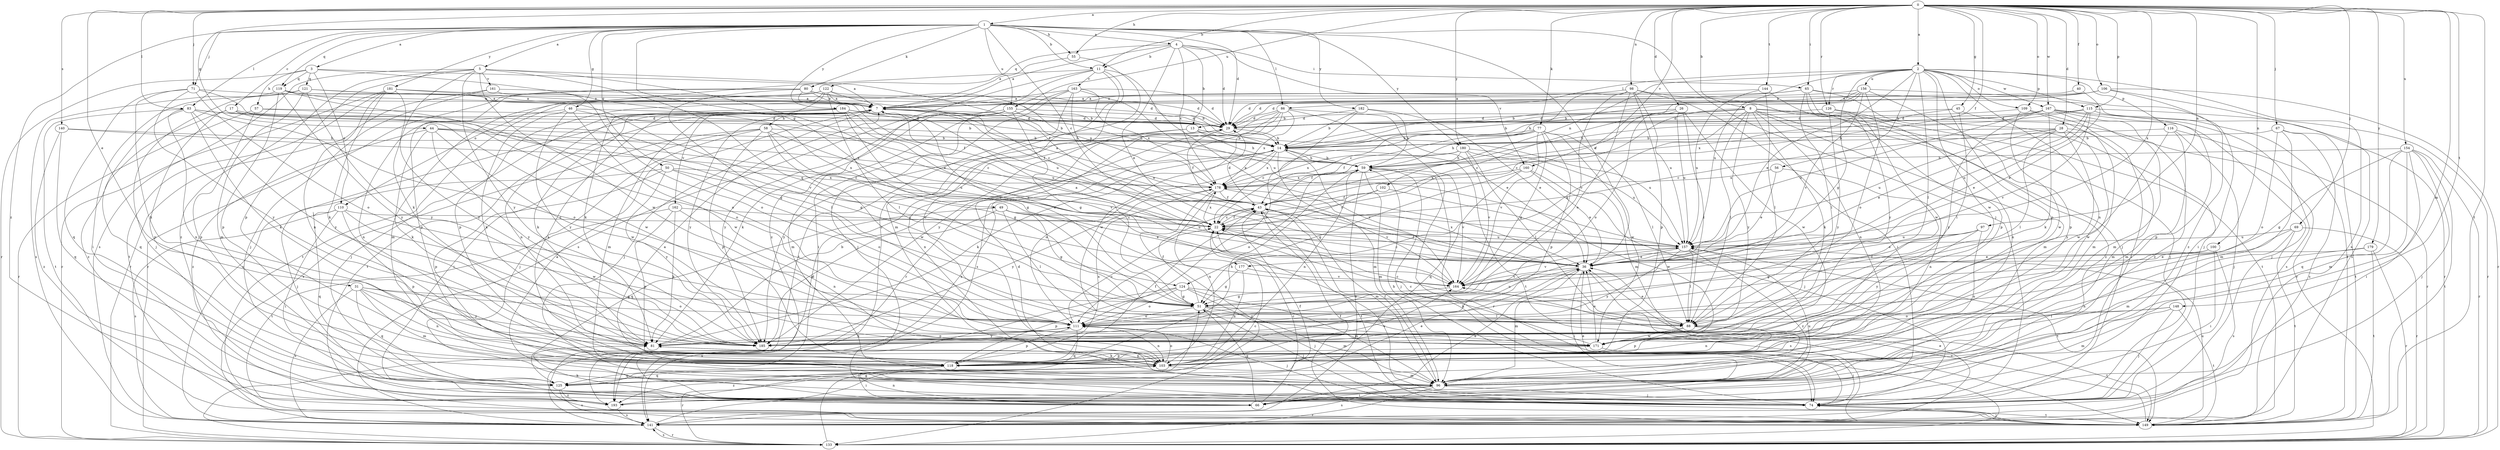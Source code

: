 strict digraph  {
0;
1;
2;
3;
4;
5;
7;
8;
11;
13;
14;
17;
22;
26;
28;
29;
31;
36;
40;
43;
44;
45;
46;
49;
50;
51;
55;
56;
57;
58;
59;
65;
66;
67;
69;
71;
74;
77;
80;
81;
83;
86;
88;
96;
97;
98;
100;
102;
103;
106;
109;
110;
111;
115;
116;
118;
119;
121;
122;
124;
125;
126;
133;
140;
141;
144;
148;
149;
154;
155;
156;
157;
160;
161;
162;
163;
164;
167;
171;
177;
178;
179;
180;
181;
182;
184;
185;
193;
0 -> 1  [label=a];
0 -> 2  [label=a];
0 -> 8  [label=b];
0 -> 11  [label=b];
0 -> 26  [label=d];
0 -> 28  [label=d];
0 -> 31  [label=e];
0 -> 40  [label=f];
0 -> 43  [label=f];
0 -> 44  [label=g];
0 -> 45  [label=g];
0 -> 55  [label=h];
0 -> 65  [label=i];
0 -> 67  [label=j];
0 -> 69  [label=j];
0 -> 71  [label=j];
0 -> 77  [label=k];
0 -> 83  [label=l];
0 -> 96  [label=m];
0 -> 97  [label=n];
0 -> 98  [label=n];
0 -> 100  [label=n];
0 -> 106  [label=o];
0 -> 109  [label=o];
0 -> 115  [label=p];
0 -> 126  [label=r];
0 -> 140  [label=s];
0 -> 144  [label=t];
0 -> 148  [label=t];
0 -> 149  [label=t];
0 -> 154  [label=u];
0 -> 155  [label=u];
0 -> 160  [label=v];
0 -> 167  [label=w];
0 -> 177  [label=x];
0 -> 179  [label=y];
0 -> 180  [label=y];
1 -> 3  [label=a];
1 -> 4  [label=a];
1 -> 5  [label=a];
1 -> 11  [label=b];
1 -> 17  [label=c];
1 -> 22  [label=c];
1 -> 29  [label=d];
1 -> 36  [label=e];
1 -> 46  [label=g];
1 -> 49  [label=g];
1 -> 50  [label=g];
1 -> 55  [label=h];
1 -> 71  [label=j];
1 -> 74  [label=j];
1 -> 80  [label=k];
1 -> 83  [label=l];
1 -> 86  [label=l];
1 -> 119  [label=q];
1 -> 155  [label=u];
1 -> 180  [label=y];
1 -> 181  [label=y];
1 -> 182  [label=y];
1 -> 184  [label=y];
1 -> 193  [label=z];
2 -> 36  [label=e];
2 -> 51  [label=g];
2 -> 56  [label=h];
2 -> 86  [label=l];
2 -> 88  [label=l];
2 -> 102  [label=n];
2 -> 103  [label=n];
2 -> 109  [label=o];
2 -> 115  [label=p];
2 -> 116  [label=p];
2 -> 118  [label=p];
2 -> 126  [label=r];
2 -> 141  [label=s];
2 -> 156  [label=u];
2 -> 157  [label=u];
2 -> 167  [label=w];
2 -> 171  [label=w];
3 -> 7  [label=a];
3 -> 57  [label=h];
3 -> 110  [label=o];
3 -> 119  [label=q];
3 -> 121  [label=q];
3 -> 133  [label=r];
3 -> 177  [label=x];
4 -> 7  [label=a];
4 -> 11  [label=b];
4 -> 13  [label=b];
4 -> 29  [label=d];
4 -> 36  [label=e];
4 -> 65  [label=i];
4 -> 122  [label=q];
4 -> 160  [label=v];
4 -> 178  [label=x];
5 -> 36  [label=e];
5 -> 43  [label=f];
5 -> 81  [label=k];
5 -> 118  [label=p];
5 -> 124  [label=q];
5 -> 141  [label=s];
5 -> 161  [label=v];
5 -> 171  [label=w];
5 -> 185  [label=y];
5 -> 193  [label=z];
7 -> 29  [label=d];
7 -> 43  [label=f];
7 -> 58  [label=h];
7 -> 59  [label=h];
7 -> 74  [label=j];
7 -> 96  [label=m];
7 -> 141  [label=s];
7 -> 149  [label=t];
7 -> 162  [label=v];
7 -> 185  [label=y];
8 -> 13  [label=b];
8 -> 14  [label=b];
8 -> 22  [label=c];
8 -> 74  [label=j];
8 -> 81  [label=k];
8 -> 88  [label=l];
8 -> 96  [label=m];
8 -> 103  [label=n];
8 -> 124  [label=q];
8 -> 133  [label=r];
8 -> 185  [label=y];
8 -> 193  [label=z];
11 -> 36  [label=e];
11 -> 96  [label=m];
11 -> 103  [label=n];
11 -> 110  [label=o];
11 -> 141  [label=s];
11 -> 163  [label=v];
11 -> 193  [label=z];
13 -> 14  [label=b];
13 -> 59  [label=h];
13 -> 103  [label=n];
13 -> 157  [label=u];
13 -> 185  [label=y];
14 -> 59  [label=h];
14 -> 81  [label=k];
14 -> 96  [label=m];
14 -> 111  [label=o];
14 -> 149  [label=t];
14 -> 164  [label=v];
14 -> 178  [label=x];
14 -> 193  [label=z];
17 -> 29  [label=d];
17 -> 111  [label=o];
17 -> 118  [label=p];
17 -> 171  [label=w];
17 -> 193  [label=z];
22 -> 43  [label=f];
22 -> 157  [label=u];
22 -> 178  [label=x];
26 -> 22  [label=c];
26 -> 29  [label=d];
26 -> 88  [label=l];
26 -> 111  [label=o];
26 -> 157  [label=u];
26 -> 171  [label=w];
28 -> 14  [label=b];
28 -> 22  [label=c];
28 -> 36  [label=e];
28 -> 88  [label=l];
28 -> 96  [label=m];
28 -> 157  [label=u];
28 -> 171  [label=w];
28 -> 185  [label=y];
29 -> 14  [label=b];
29 -> 43  [label=f];
31 -> 51  [label=g];
31 -> 96  [label=m];
31 -> 103  [label=n];
31 -> 111  [label=o];
31 -> 125  [label=q];
31 -> 141  [label=s];
31 -> 185  [label=y];
36 -> 7  [label=a];
36 -> 22  [label=c];
36 -> 43  [label=f];
36 -> 66  [label=i];
36 -> 81  [label=k];
36 -> 96  [label=m];
36 -> 141  [label=s];
36 -> 164  [label=v];
36 -> 178  [label=x];
40 -> 7  [label=a];
40 -> 36  [label=e];
43 -> 22  [label=c];
43 -> 29  [label=d];
43 -> 96  [label=m];
43 -> 149  [label=t];
44 -> 14  [label=b];
44 -> 81  [label=k];
44 -> 157  [label=u];
44 -> 171  [label=w];
44 -> 178  [label=x];
44 -> 185  [label=y];
44 -> 193  [label=z];
45 -> 29  [label=d];
45 -> 74  [label=j];
45 -> 88  [label=l];
45 -> 178  [label=x];
46 -> 22  [label=c];
46 -> 29  [label=d];
46 -> 81  [label=k];
46 -> 103  [label=n];
46 -> 171  [label=w];
46 -> 185  [label=y];
49 -> 22  [label=c];
49 -> 36  [label=e];
49 -> 51  [label=g];
49 -> 88  [label=l];
49 -> 125  [label=q];
49 -> 157  [label=u];
49 -> 185  [label=y];
50 -> 22  [label=c];
50 -> 74  [label=j];
50 -> 111  [label=o];
50 -> 118  [label=p];
50 -> 178  [label=x];
50 -> 185  [label=y];
51 -> 7  [label=a];
51 -> 43  [label=f];
51 -> 74  [label=j];
51 -> 88  [label=l];
51 -> 96  [label=m];
51 -> 111  [label=o];
55 -> 7  [label=a];
55 -> 193  [label=z];
56 -> 36  [label=e];
56 -> 103  [label=n];
56 -> 178  [label=x];
57 -> 29  [label=d];
57 -> 51  [label=g];
57 -> 118  [label=p];
57 -> 133  [label=r];
58 -> 14  [label=b];
58 -> 51  [label=g];
58 -> 66  [label=i];
58 -> 74  [label=j];
58 -> 118  [label=p];
58 -> 141  [label=s];
58 -> 164  [label=v];
58 -> 171  [label=w];
59 -> 14  [label=b];
59 -> 74  [label=j];
59 -> 96  [label=m];
59 -> 103  [label=n];
59 -> 111  [label=o];
59 -> 133  [label=r];
59 -> 141  [label=s];
59 -> 164  [label=v];
59 -> 178  [label=x];
65 -> 7  [label=a];
65 -> 29  [label=d];
65 -> 74  [label=j];
65 -> 88  [label=l];
65 -> 149  [label=t];
65 -> 171  [label=w];
65 -> 185  [label=y];
66 -> 22  [label=c];
66 -> 36  [label=e];
66 -> 51  [label=g];
66 -> 81  [label=k];
66 -> 103  [label=n];
67 -> 14  [label=b];
67 -> 96  [label=m];
67 -> 111  [label=o];
67 -> 141  [label=s];
67 -> 149  [label=t];
69 -> 96  [label=m];
69 -> 111  [label=o];
69 -> 133  [label=r];
69 -> 149  [label=t];
69 -> 157  [label=u];
71 -> 7  [label=a];
71 -> 51  [label=g];
71 -> 81  [label=k];
71 -> 111  [label=o];
71 -> 125  [label=q];
71 -> 185  [label=y];
74 -> 7  [label=a];
74 -> 22  [label=c];
74 -> 29  [label=d];
74 -> 36  [label=e];
74 -> 59  [label=h];
74 -> 149  [label=t];
77 -> 14  [label=b];
77 -> 22  [label=c];
77 -> 43  [label=f];
77 -> 51  [label=g];
77 -> 59  [label=h];
77 -> 88  [label=l];
77 -> 118  [label=p];
77 -> 164  [label=v];
77 -> 171  [label=w];
80 -> 7  [label=a];
80 -> 14  [label=b];
80 -> 88  [label=l];
80 -> 118  [label=p];
80 -> 133  [label=r];
80 -> 157  [label=u];
80 -> 178  [label=x];
81 -> 14  [label=b];
81 -> 103  [label=n];
81 -> 111  [label=o];
83 -> 14  [label=b];
83 -> 29  [label=d];
83 -> 81  [label=k];
83 -> 103  [label=n];
83 -> 111  [label=o];
83 -> 125  [label=q];
83 -> 149  [label=t];
83 -> 185  [label=y];
86 -> 29  [label=d];
86 -> 36  [label=e];
86 -> 74  [label=j];
86 -> 133  [label=r];
86 -> 141  [label=s];
86 -> 171  [label=w];
86 -> 178  [label=x];
86 -> 185  [label=y];
88 -> 22  [label=c];
88 -> 36  [label=e];
88 -> 103  [label=n];
88 -> 118  [label=p];
88 -> 149  [label=t];
88 -> 171  [label=w];
96 -> 7  [label=a];
96 -> 43  [label=f];
96 -> 66  [label=i];
96 -> 74  [label=j];
96 -> 133  [label=r];
96 -> 141  [label=s];
97 -> 36  [label=e];
97 -> 103  [label=n];
97 -> 157  [label=u];
97 -> 164  [label=v];
97 -> 185  [label=y];
98 -> 7  [label=a];
98 -> 22  [label=c];
98 -> 66  [label=i];
98 -> 74  [label=j];
98 -> 111  [label=o];
98 -> 118  [label=p];
98 -> 157  [label=u];
98 -> 164  [label=v];
100 -> 36  [label=e];
100 -> 51  [label=g];
100 -> 66  [label=i];
100 -> 141  [label=s];
102 -> 22  [label=c];
102 -> 43  [label=f];
102 -> 171  [label=w];
103 -> 66  [label=i];
103 -> 81  [label=k];
103 -> 96  [label=m];
103 -> 111  [label=o];
103 -> 125  [label=q];
103 -> 164  [label=v];
103 -> 193  [label=z];
106 -> 7  [label=a];
106 -> 14  [label=b];
106 -> 29  [label=d];
106 -> 133  [label=r];
106 -> 141  [label=s];
106 -> 193  [label=z];
109 -> 29  [label=d];
109 -> 66  [label=i];
109 -> 96  [label=m];
109 -> 171  [label=w];
110 -> 22  [label=c];
110 -> 66  [label=i];
110 -> 118  [label=p];
110 -> 125  [label=q];
110 -> 141  [label=s];
110 -> 171  [label=w];
111 -> 22  [label=c];
111 -> 74  [label=j];
111 -> 81  [label=k];
111 -> 103  [label=n];
111 -> 118  [label=p];
111 -> 125  [label=q];
111 -> 157  [label=u];
111 -> 185  [label=y];
115 -> 29  [label=d];
115 -> 36  [label=e];
115 -> 59  [label=h];
115 -> 118  [label=p];
115 -> 133  [label=r];
115 -> 157  [label=u];
115 -> 164  [label=v];
116 -> 14  [label=b];
116 -> 74  [label=j];
116 -> 96  [label=m];
116 -> 133  [label=r];
116 -> 171  [label=w];
118 -> 7  [label=a];
118 -> 43  [label=f];
118 -> 59  [label=h];
118 -> 125  [label=q];
118 -> 133  [label=r];
118 -> 178  [label=x];
119 -> 7  [label=a];
119 -> 43  [label=f];
119 -> 111  [label=o];
119 -> 118  [label=p];
119 -> 141  [label=s];
119 -> 164  [label=v];
119 -> 185  [label=y];
121 -> 7  [label=a];
121 -> 14  [label=b];
121 -> 66  [label=i];
121 -> 74  [label=j];
121 -> 96  [label=m];
121 -> 185  [label=y];
122 -> 7  [label=a];
122 -> 22  [label=c];
122 -> 29  [label=d];
122 -> 81  [label=k];
122 -> 88  [label=l];
122 -> 96  [label=m];
122 -> 118  [label=p];
122 -> 149  [label=t];
124 -> 51  [label=g];
124 -> 74  [label=j];
124 -> 88  [label=l];
124 -> 96  [label=m];
124 -> 111  [label=o];
124 -> 118  [label=p];
124 -> 141  [label=s];
125 -> 36  [label=e];
125 -> 141  [label=s];
125 -> 193  [label=z];
126 -> 29  [label=d];
126 -> 103  [label=n];
126 -> 149  [label=t];
126 -> 185  [label=y];
133 -> 51  [label=g];
133 -> 141  [label=s];
140 -> 14  [label=b];
140 -> 22  [label=c];
140 -> 125  [label=q];
140 -> 193  [label=z];
141 -> 22  [label=c];
141 -> 29  [label=d];
141 -> 36  [label=e];
141 -> 133  [label=r];
144 -> 7  [label=a];
144 -> 88  [label=l];
144 -> 118  [label=p];
144 -> 157  [label=u];
148 -> 74  [label=j];
148 -> 88  [label=l];
148 -> 96  [label=m];
148 -> 111  [label=o];
148 -> 149  [label=t];
149 -> 43  [label=f];
149 -> 74  [label=j];
149 -> 157  [label=u];
149 -> 164  [label=v];
154 -> 51  [label=g];
154 -> 59  [label=h];
154 -> 66  [label=i];
154 -> 74  [label=j];
154 -> 96  [label=m];
154 -> 125  [label=q];
154 -> 133  [label=r];
154 -> 149  [label=t];
155 -> 29  [label=d];
155 -> 51  [label=g];
155 -> 59  [label=h];
155 -> 81  [label=k];
155 -> 96  [label=m];
155 -> 185  [label=y];
156 -> 7  [label=a];
156 -> 14  [label=b];
156 -> 29  [label=d];
156 -> 43  [label=f];
156 -> 66  [label=i];
156 -> 111  [label=o];
156 -> 118  [label=p];
156 -> 164  [label=v];
157 -> 36  [label=e];
157 -> 88  [label=l];
157 -> 149  [label=t];
157 -> 164  [label=v];
157 -> 185  [label=y];
157 -> 193  [label=z];
160 -> 36  [label=e];
160 -> 51  [label=g];
160 -> 74  [label=j];
160 -> 125  [label=q];
160 -> 178  [label=x];
161 -> 7  [label=a];
161 -> 74  [label=j];
161 -> 111  [label=o];
161 -> 133  [label=r];
162 -> 22  [label=c];
162 -> 81  [label=k];
162 -> 103  [label=n];
162 -> 118  [label=p];
162 -> 149  [label=t];
163 -> 7  [label=a];
163 -> 29  [label=d];
163 -> 36  [label=e];
163 -> 66  [label=i];
163 -> 74  [label=j];
163 -> 149  [label=t];
163 -> 157  [label=u];
163 -> 178  [label=x];
164 -> 51  [label=g];
167 -> 14  [label=b];
167 -> 29  [label=d];
167 -> 81  [label=k];
167 -> 96  [label=m];
167 -> 133  [label=r];
167 -> 141  [label=s];
167 -> 157  [label=u];
167 -> 185  [label=y];
167 -> 193  [label=z];
171 -> 22  [label=c];
171 -> 36  [label=e];
171 -> 74  [label=j];
171 -> 118  [label=p];
177 -> 51  [label=g];
177 -> 103  [label=n];
177 -> 164  [label=v];
178 -> 7  [label=a];
178 -> 43  [label=f];
178 -> 103  [label=n];
178 -> 133  [label=r];
178 -> 164  [label=v];
178 -> 185  [label=y];
179 -> 36  [label=e];
179 -> 103  [label=n];
179 -> 133  [label=r];
179 -> 149  [label=t];
180 -> 43  [label=f];
180 -> 59  [label=h];
180 -> 88  [label=l];
180 -> 96  [label=m];
180 -> 157  [label=u];
180 -> 164  [label=v];
180 -> 178  [label=x];
181 -> 7  [label=a];
181 -> 29  [label=d];
181 -> 81  [label=k];
181 -> 103  [label=n];
181 -> 133  [label=r];
181 -> 149  [label=t];
181 -> 185  [label=y];
182 -> 14  [label=b];
182 -> 29  [label=d];
182 -> 36  [label=e];
182 -> 59  [label=h];
182 -> 111  [label=o];
184 -> 14  [label=b];
184 -> 29  [label=d];
184 -> 51  [label=g];
184 -> 74  [label=j];
184 -> 81  [label=k];
184 -> 103  [label=n];
184 -> 157  [label=u];
184 -> 164  [label=v];
193 -> 43  [label=f];
193 -> 141  [label=s];
193 -> 157  [label=u];
}
